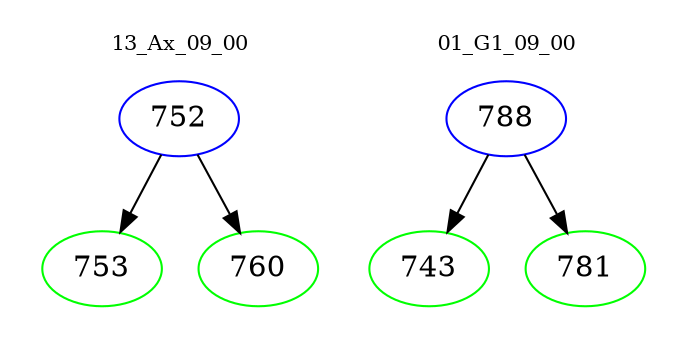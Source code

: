 digraph{
subgraph cluster_0 {
color = white
label = "13_Ax_09_00";
fontsize=10;
T0_752 [label="752", color="blue"]
T0_752 -> T0_753 [color="black"]
T0_753 [label="753", color="green"]
T0_752 -> T0_760 [color="black"]
T0_760 [label="760", color="green"]
}
subgraph cluster_1 {
color = white
label = "01_G1_09_00";
fontsize=10;
T1_788 [label="788", color="blue"]
T1_788 -> T1_743 [color="black"]
T1_743 [label="743", color="green"]
T1_788 -> T1_781 [color="black"]
T1_781 [label="781", color="green"]
}
}
